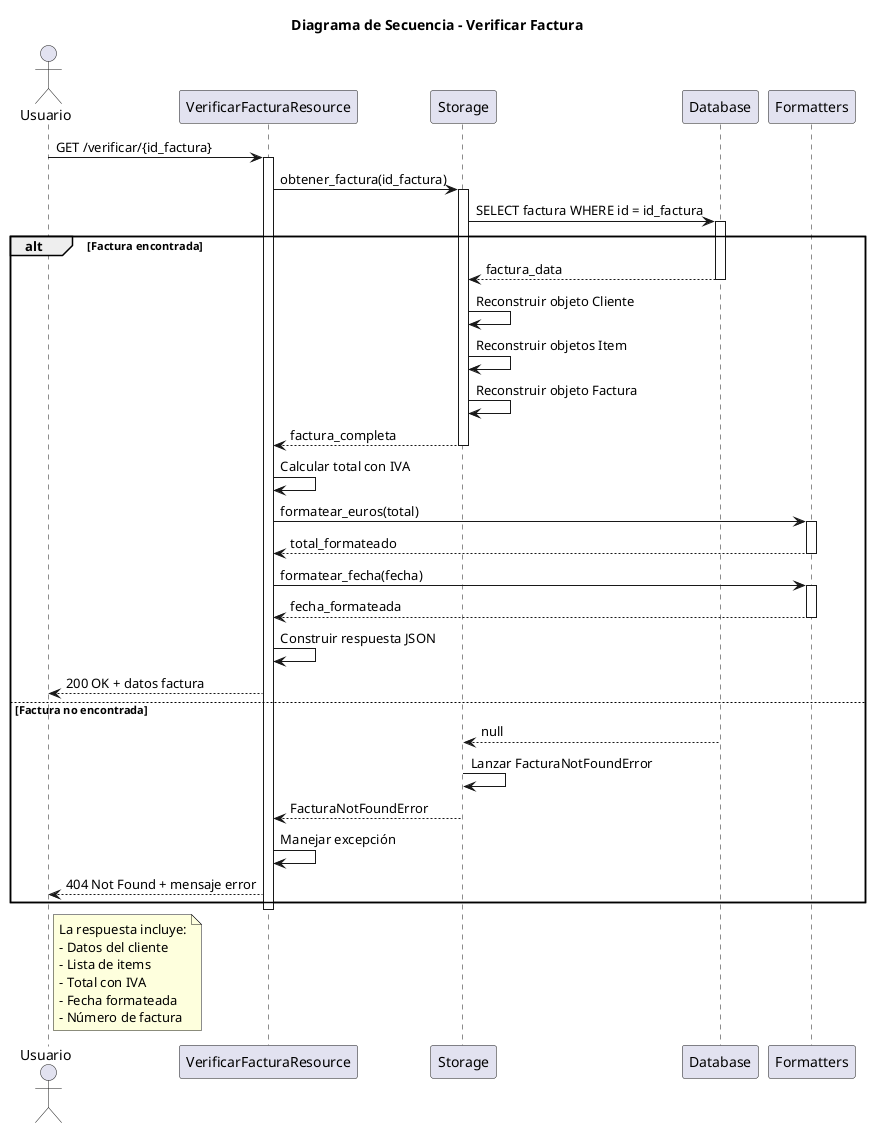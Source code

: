 @startuml Diagrama de Secuencia - Verificar Factura

title Diagrama de Secuencia - Verificar Factura

actor Usuario
participant "VerificarFacturaResource" as VFR
participant "Storage" as STO
participant "Database" as DB
participant "Formatters" as FMT

Usuario -> VFR: GET /verificar/{id_factura}
activate VFR

VFR -> STO: obtener_factura(id_factura)
activate STO

STO -> DB: SELECT factura WHERE id = id_factura
activate DB
alt Factura encontrada
    DB --> STO: factura_data
    deactivate DB
    
    STO -> STO: Reconstruir objeto Cliente
    STO -> STO: Reconstruir objetos Item
    STO -> STO: Reconstruir objeto Factura
    
    STO --> VFR: factura_completa
    deactivate STO
    
    VFR -> VFR: Calcular total con IVA
    VFR -> FMT: formatear_euros(total)
    activate FMT
    FMT --> VFR: total_formateado
    deactivate FMT
    
    VFR -> FMT: formatear_fecha(fecha)
    activate FMT
    FMT --> VFR: fecha_formateada
    deactivate FMT
    
    VFR -> VFR: Construir respuesta JSON
    VFR --> Usuario: 200 OK + datos factura
    
else Factura no encontrada
    DB --> STO: null
    deactivate DB
    
    STO -> STO: Lanzar FacturaNotFoundError
    STO --> VFR: FacturaNotFoundError
    deactivate STO
    
    VFR -> VFR: Manejar excepción
    VFR --> Usuario: 404 Not Found + mensaje error
end

deactivate VFR

note right of Usuario
  La respuesta incluye:
  - Datos del cliente
  - Lista de items
  - Total con IVA
  - Fecha formateada
  - Número de factura
end note

@enduml 
